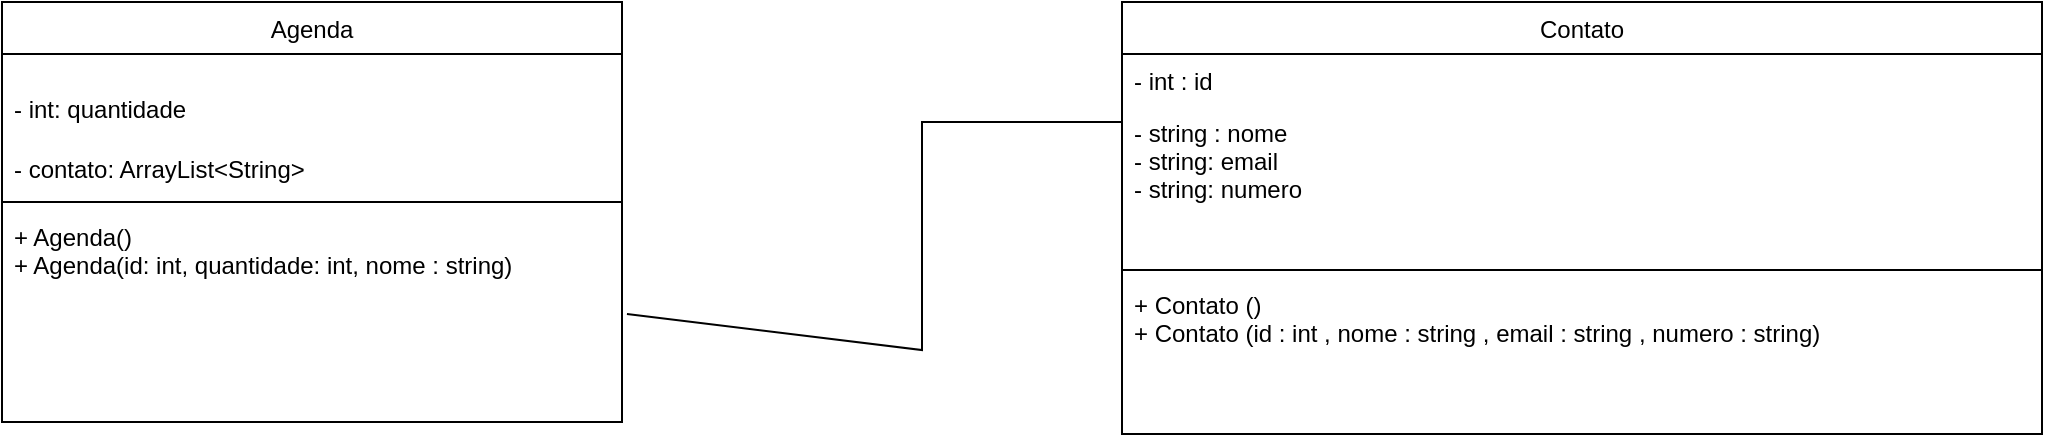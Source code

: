 <mxfile version="18.0.8" type="device"><diagram id="C5RBs43oDa-KdzZeNtuy" name="Page-1"><mxGraphModel dx="1422" dy="762" grid="1" gridSize="10" guides="1" tooltips="1" connect="1" arrows="1" fold="1" page="1" pageScale="1" pageWidth="827" pageHeight="1169" math="0" shadow="0"><root><mxCell id="WIyWlLk6GJQsqaUBKTNV-0"/><mxCell id="WIyWlLk6GJQsqaUBKTNV-1" parent="WIyWlLk6GJQsqaUBKTNV-0"/><mxCell id="cUhyDdDE9uvFo1EjsXoh-0" value="Contato" style="swimlane;fontStyle=0;align=center;verticalAlign=top;childLayout=stackLayout;horizontal=1;startSize=26;horizontalStack=0;resizeParent=1;resizeLast=0;collapsible=1;marginBottom=0;rounded=0;shadow=0;strokeWidth=1;" vertex="1" parent="WIyWlLk6GJQsqaUBKTNV-1"><mxGeometry x="640" y="80" width="460" height="216" as="geometry"><mxRectangle x="130" y="380" width="160" height="26" as="alternateBounds"/></mxGeometry></mxCell><mxCell id="cUhyDdDE9uvFo1EjsXoh-1" value="- int : id" style="text;align=left;verticalAlign=top;spacingLeft=4;spacingRight=4;overflow=hidden;rotatable=0;points=[[0,0.5],[1,0.5]];portConstraint=eastwest;" vertex="1" parent="cUhyDdDE9uvFo1EjsXoh-0"><mxGeometry y="26" width="460" height="26" as="geometry"/></mxCell><mxCell id="cUhyDdDE9uvFo1EjsXoh-2" value="- string : nome&#10;- string: email&#10;- string: numero" style="text;align=left;verticalAlign=top;spacingLeft=4;spacingRight=4;overflow=hidden;rotatable=0;points=[[0,0.5],[1,0.5]];portConstraint=eastwest;rounded=0;shadow=0;html=0;" vertex="1" parent="cUhyDdDE9uvFo1EjsXoh-0"><mxGeometry y="52" width="460" height="78" as="geometry"/></mxCell><mxCell id="cUhyDdDE9uvFo1EjsXoh-3" value="" style="line;html=1;strokeWidth=1;align=left;verticalAlign=middle;spacingTop=-1;spacingLeft=3;spacingRight=3;rotatable=0;labelPosition=right;points=[];portConstraint=eastwest;" vertex="1" parent="cUhyDdDE9uvFo1EjsXoh-0"><mxGeometry y="130" width="460" height="8" as="geometry"/></mxCell><mxCell id="cUhyDdDE9uvFo1EjsXoh-4" value="+ Contato ()&#10;+ Contato (id : int , nome : string , email : string , numero : string)" style="text;align=left;verticalAlign=top;spacingLeft=4;spacingRight=4;overflow=hidden;rotatable=0;points=[[0,0.5],[1,0.5]];portConstraint=eastwest;rounded=0;shadow=0;html=0;" vertex="1" parent="cUhyDdDE9uvFo1EjsXoh-0"><mxGeometry y="138" width="460" height="78" as="geometry"/></mxCell><mxCell id="cUhyDdDE9uvFo1EjsXoh-5" value="Agenda" style="swimlane;fontStyle=0;align=center;verticalAlign=top;childLayout=stackLayout;horizontal=1;startSize=26;horizontalStack=0;resizeParent=1;resizeLast=0;collapsible=1;marginBottom=0;rounded=0;shadow=0;strokeWidth=1;" vertex="1" parent="WIyWlLk6GJQsqaUBKTNV-1"><mxGeometry x="80" y="80" width="310" height="210" as="geometry"><mxRectangle x="550" y="140" width="160" height="26" as="alternateBounds"/></mxGeometry></mxCell><mxCell id="cUhyDdDE9uvFo1EjsXoh-6" value="&#10;- int: quantidade" style="text;align=left;verticalAlign=top;spacingLeft=4;spacingRight=4;overflow=hidden;rotatable=0;points=[[0,0.5],[1,0.5]];portConstraint=eastwest;" vertex="1" parent="cUhyDdDE9uvFo1EjsXoh-5"><mxGeometry y="26" width="310" height="44" as="geometry"/></mxCell><mxCell id="cUhyDdDE9uvFo1EjsXoh-7" value="- contato: ArrayList&lt;String&gt;" style="text;align=left;verticalAlign=top;spacingLeft=4;spacingRight=4;overflow=hidden;rotatable=0;points=[[0,0.5],[1,0.5]];portConstraint=eastwest;rounded=0;shadow=0;html=0;" vertex="1" parent="cUhyDdDE9uvFo1EjsXoh-5"><mxGeometry y="70" width="310" height="26" as="geometry"/></mxCell><mxCell id="cUhyDdDE9uvFo1EjsXoh-8" value="" style="line;html=1;strokeWidth=1;align=left;verticalAlign=middle;spacingTop=-1;spacingLeft=3;spacingRight=3;rotatable=0;labelPosition=right;points=[];portConstraint=eastwest;" vertex="1" parent="cUhyDdDE9uvFo1EjsXoh-5"><mxGeometry y="96" width="310" height="8" as="geometry"/></mxCell><mxCell id="cUhyDdDE9uvFo1EjsXoh-9" value="+ Agenda()&#10;+ Agenda(id: int, quantidade: int, nome : string)" style="text;align=left;verticalAlign=top;spacingLeft=4;spacingRight=4;overflow=hidden;rotatable=0;points=[[0,0.5],[1,0.5]];portConstraint=eastwest;" vertex="1" parent="cUhyDdDE9uvFo1EjsXoh-5"><mxGeometry y="104" width="310" height="88" as="geometry"/></mxCell><mxCell id="cUhyDdDE9uvFo1EjsXoh-10" value="" style="endArrow=none;html=1;rounded=0;exitX=1.008;exitY=0.591;exitDx=0;exitDy=0;exitPerimeter=0;" edge="1" parent="WIyWlLk6GJQsqaUBKTNV-1" source="cUhyDdDE9uvFo1EjsXoh-9"><mxGeometry width="50" height="50" relative="1" as="geometry"><mxPoint x="390" y="420" as="sourcePoint"/><mxPoint x="640" y="140" as="targetPoint"/><Array as="points"><mxPoint x="540" y="254"/><mxPoint x="540" y="140"/></Array></mxGeometry></mxCell></root></mxGraphModel></diagram></mxfile>